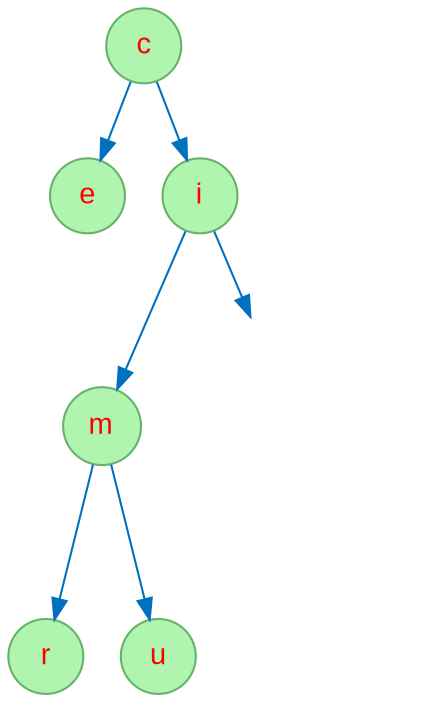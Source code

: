 digraph "Seq-murcie" {
node [fontname="Arial", fontcolor=red, shape=circle, style=filled, color="#66B268", fillcolor="#AFF4AF" ];
edge [color = "#0070BF"];
1296064247 [label="c"];
1296064247 -> 1637070917;
1637070917 [label="e"];
1296064247 -> 780237624;
780237624 [label="i"];
780237624 -> 2128227771;
2128227771 [label="m"];
2128227771 -> 1702297201;
1702297201 [label="r"];
2128227771 -> 1896277646;
1896277646 [label="u"];
l780237624 [style=invis];
780237624 -> l780237624;
}
